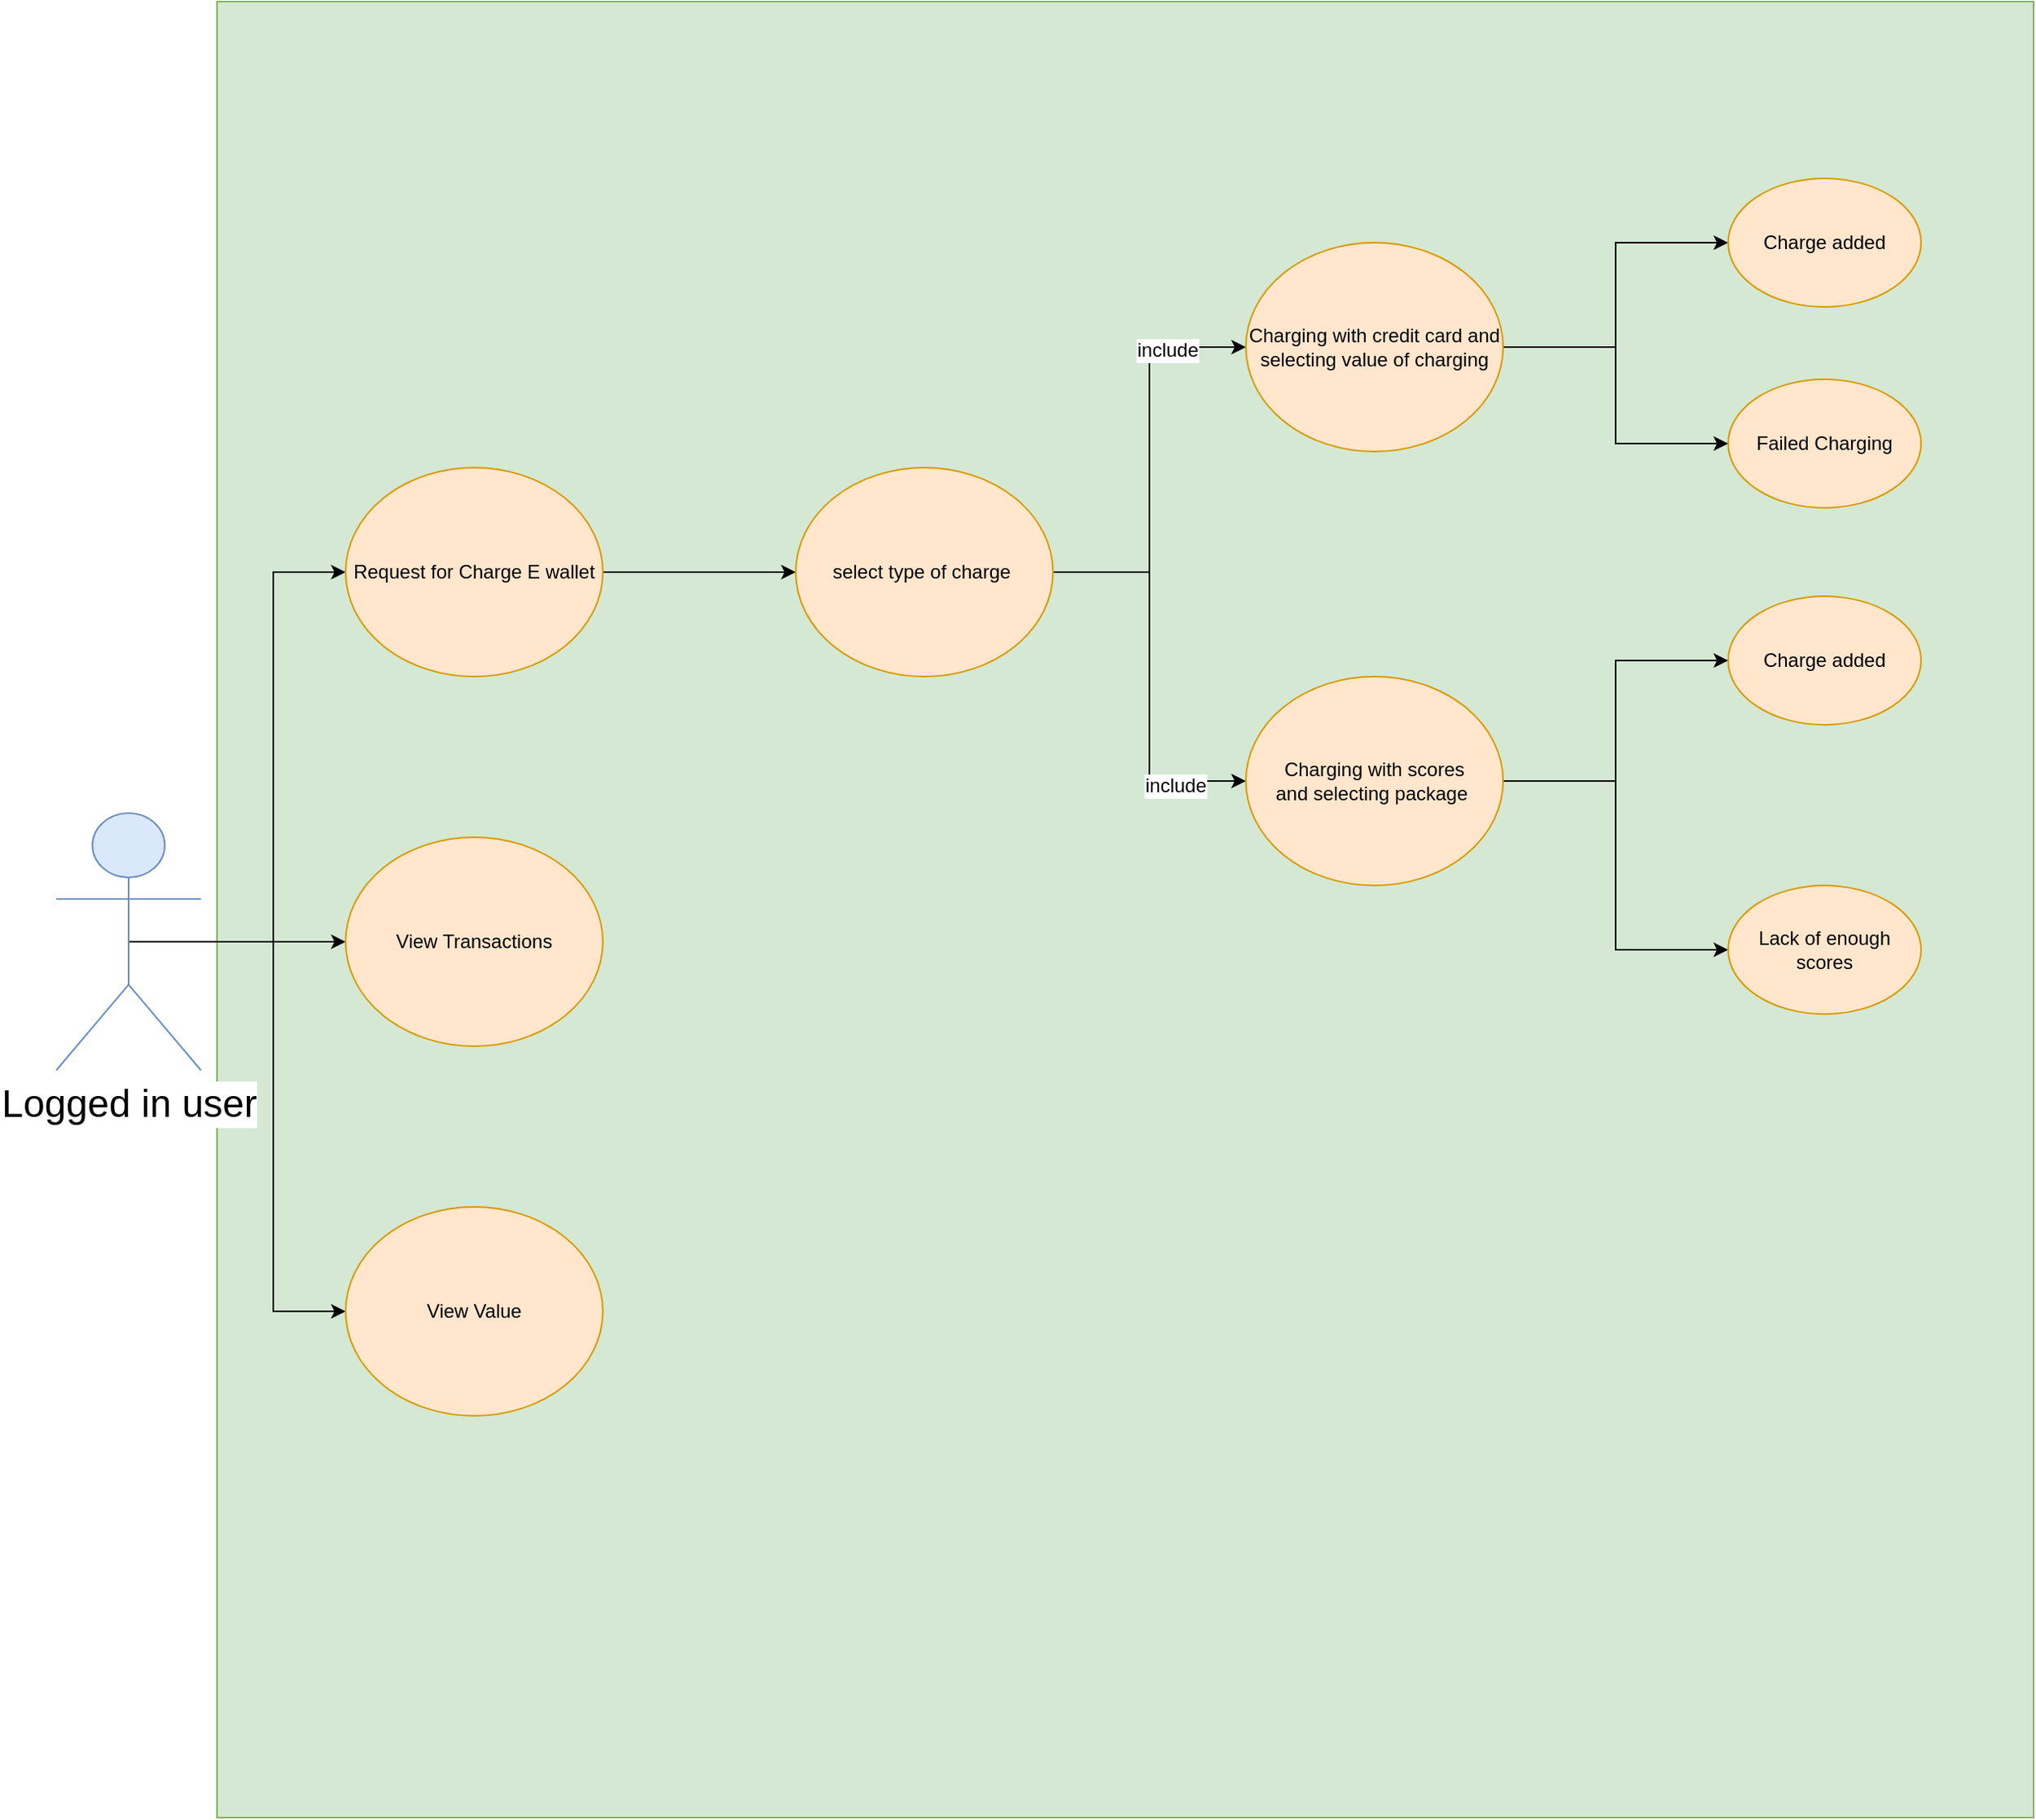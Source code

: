 <mxfile version="10.6.0" type="github"><diagram id="vhDCAPc3sHXY5R7cFsH6" name="Page-1"><mxGraphModel dx="2053" dy="1713" grid="1" gridSize="10" guides="1" tooltips="1" connect="1" arrows="1" fold="1" page="1" pageScale="1" pageWidth="583" pageHeight="413" math="0" shadow="0"><root><mxCell id="0"/><mxCell id="1" parent="0"/><mxCell id="RyZk82U6xCy7uSNnJ_4e-33" value="" style="whiteSpace=wrap;html=1;aspect=fixed;fillColor=#d5e8d4;strokeColor=#82b366;" vertex="1" parent="1"><mxGeometry x="260" y="70" width="1130" height="1130" as="geometry"/></mxCell><mxCell id="RyZk82U6xCy7uSNnJ_4e-34" style="edgeStyle=orthogonalEdgeStyle;rounded=0;orthogonalLoop=1;jettySize=auto;html=1;exitX=0.5;exitY=0.5;exitDx=0;exitDy=0;exitPerimeter=0;entryX=0;entryY=0.5;entryDx=0;entryDy=0;" edge="1" parent="1" source="RyZk82U6xCy7uSNnJ_4e-37" target="RyZk82U6xCy7uSNnJ_4e-39"><mxGeometry relative="1" as="geometry"/></mxCell><mxCell id="RyZk82U6xCy7uSNnJ_4e-35" style="edgeStyle=orthogonalEdgeStyle;rounded=0;orthogonalLoop=1;jettySize=auto;html=1;exitX=0.5;exitY=0.5;exitDx=0;exitDy=0;exitPerimeter=0;entryX=0;entryY=0.5;entryDx=0;entryDy=0;" edge="1" parent="1" source="RyZk82U6xCy7uSNnJ_4e-37" target="RyZk82U6xCy7uSNnJ_4e-51"><mxGeometry relative="1" as="geometry"/></mxCell><mxCell id="RyZk82U6xCy7uSNnJ_4e-36" style="edgeStyle=orthogonalEdgeStyle;rounded=0;orthogonalLoop=1;jettySize=auto;html=1;exitX=0.5;exitY=0.5;exitDx=0;exitDy=0;exitPerimeter=0;entryX=0;entryY=0.5;entryDx=0;entryDy=0;" edge="1" parent="1" source="RyZk82U6xCy7uSNnJ_4e-37" target="RyZk82U6xCy7uSNnJ_4e-56"><mxGeometry relative="1" as="geometry"/></mxCell><mxCell id="RyZk82U6xCy7uSNnJ_4e-37" value="Logged in user&lt;br style=&quot;font-size: 24px&quot;&gt;" style="shape=umlActor;verticalLabelPosition=bottom;labelBackgroundColor=#ffffff;verticalAlign=top;html=1;outlineConnect=0;fontSize=24;fillColor=#dae8fc;strokeColor=#6c8ebf;" vertex="1" parent="1"><mxGeometry x="160" y="575" width="90" height="160" as="geometry"/></mxCell><mxCell id="RyZk82U6xCy7uSNnJ_4e-38" style="edgeStyle=orthogonalEdgeStyle;rounded=0;orthogonalLoop=1;jettySize=auto;html=1;exitX=1;exitY=0.5;exitDx=0;exitDy=0;entryX=0;entryY=0.5;entryDx=0;entryDy=0;" edge="1" parent="1" source="RyZk82U6xCy7uSNnJ_4e-39" target="RyZk82U6xCy7uSNnJ_4e-44"><mxGeometry relative="1" as="geometry"/></mxCell><mxCell id="RyZk82U6xCy7uSNnJ_4e-39" value="Request for Charge E wallet" style="ellipse;whiteSpace=wrap;html=1;fillColor=#ffe6cc;strokeColor=#d79b00;" vertex="1" parent="1"><mxGeometry x="340" y="360" width="160" height="130" as="geometry"/></mxCell><mxCell id="RyZk82U6xCy7uSNnJ_4e-40" style="edgeStyle=orthogonalEdgeStyle;rounded=0;orthogonalLoop=1;jettySize=auto;html=1;exitX=1;exitY=0.5;exitDx=0;exitDy=0;entryX=0;entryY=0.5;entryDx=0;entryDy=0;" edge="1" parent="1" source="RyZk82U6xCy7uSNnJ_4e-44" target="RyZk82U6xCy7uSNnJ_4e-47"><mxGeometry relative="1" as="geometry"/></mxCell><mxCell id="RyZk82U6xCy7uSNnJ_4e-41" value="include" style="text;html=1;resizable=0;points=[];align=center;verticalAlign=middle;labelBackgroundColor=#ffffff;" vertex="1" connectable="0" parent="RyZk82U6xCy7uSNnJ_4e-40"><mxGeometry x="0.619" y="-2" relative="1" as="geometry"><mxPoint as="offset"/></mxGeometry></mxCell><mxCell id="RyZk82U6xCy7uSNnJ_4e-42" style="edgeStyle=orthogonalEdgeStyle;rounded=0;orthogonalLoop=1;jettySize=auto;html=1;exitX=1;exitY=0.5;exitDx=0;exitDy=0;entryX=0;entryY=0.5;entryDx=0;entryDy=0;" edge="1" parent="1" source="RyZk82U6xCy7uSNnJ_4e-44" target="RyZk82U6xCy7uSNnJ_4e-50"><mxGeometry relative="1" as="geometry"/></mxCell><mxCell id="RyZk82U6xCy7uSNnJ_4e-43" value="include" style="text;html=1;resizable=0;points=[];align=center;verticalAlign=middle;labelBackgroundColor=#ffffff;" vertex="1" connectable="0" parent="RyZk82U6xCy7uSNnJ_4e-42"><mxGeometry x="0.649" y="-3" relative="1" as="geometry"><mxPoint as="offset"/></mxGeometry></mxCell><mxCell id="RyZk82U6xCy7uSNnJ_4e-44" value="select type of charge&amp;nbsp;" style="ellipse;whiteSpace=wrap;html=1;fillColor=#ffe6cc;strokeColor=#d79b00;" vertex="1" parent="1"><mxGeometry x="620" y="360" width="160" height="130" as="geometry"/></mxCell><mxCell id="RyZk82U6xCy7uSNnJ_4e-45" style="edgeStyle=orthogonalEdgeStyle;rounded=0;orthogonalLoop=1;jettySize=auto;html=1;exitX=1;exitY=0.5;exitDx=0;exitDy=0;entryX=0;entryY=0.5;entryDx=0;entryDy=0;" edge="1" parent="1" source="RyZk82U6xCy7uSNnJ_4e-47" target="RyZk82U6xCy7uSNnJ_4e-53"><mxGeometry relative="1" as="geometry"/></mxCell><mxCell id="RyZk82U6xCy7uSNnJ_4e-46" style="edgeStyle=orthogonalEdgeStyle;rounded=0;orthogonalLoop=1;jettySize=auto;html=1;exitX=1;exitY=0.5;exitDx=0;exitDy=0;entryX=0;entryY=0.5;entryDx=0;entryDy=0;" edge="1" parent="1" source="RyZk82U6xCy7uSNnJ_4e-47" target="RyZk82U6xCy7uSNnJ_4e-55"><mxGeometry relative="1" as="geometry"/></mxCell><mxCell id="RyZk82U6xCy7uSNnJ_4e-47" value="Charging with credit card and selecting value of charging" style="ellipse;whiteSpace=wrap;html=1;fillColor=#ffe6cc;strokeColor=#d79b00;" vertex="1" parent="1"><mxGeometry x="900" y="220" width="160" height="130" as="geometry"/></mxCell><mxCell id="RyZk82U6xCy7uSNnJ_4e-48" style="edgeStyle=orthogonalEdgeStyle;rounded=0;orthogonalLoop=1;jettySize=auto;html=1;exitX=1;exitY=0.5;exitDx=0;exitDy=0;entryX=0;entryY=0.5;entryDx=0;entryDy=0;" edge="1" parent="1" source="RyZk82U6xCy7uSNnJ_4e-50" target="RyZk82U6xCy7uSNnJ_4e-54"><mxGeometry relative="1" as="geometry"/></mxCell><mxCell id="RyZk82U6xCy7uSNnJ_4e-49" style="edgeStyle=orthogonalEdgeStyle;rounded=0;orthogonalLoop=1;jettySize=auto;html=1;exitX=1;exitY=0.5;exitDx=0;exitDy=0;entryX=0;entryY=0.5;entryDx=0;entryDy=0;" edge="1" parent="1" source="RyZk82U6xCy7uSNnJ_4e-50" target="RyZk82U6xCy7uSNnJ_4e-52"><mxGeometry relative="1" as="geometry"/></mxCell><mxCell id="RyZk82U6xCy7uSNnJ_4e-50" value="Charging with scores&lt;br&gt;and selecting package&amp;nbsp;" style="ellipse;whiteSpace=wrap;html=1;fillColor=#ffe6cc;strokeColor=#d79b00;" vertex="1" parent="1"><mxGeometry x="900" y="490" width="160" height="130" as="geometry"/></mxCell><mxCell id="RyZk82U6xCy7uSNnJ_4e-51" value="View Transactions" style="ellipse;whiteSpace=wrap;html=1;fillColor=#ffe6cc;strokeColor=#d79b00;" vertex="1" parent="1"><mxGeometry x="340" y="590" width="160" height="130" as="geometry"/></mxCell><mxCell id="RyZk82U6xCy7uSNnJ_4e-52" value="&lt;div&gt;Lack of enough scores&lt;/div&gt;" style="ellipse;whiteSpace=wrap;html=1;fillColor=#ffe6cc;strokeColor=#d79b00;" vertex="1" parent="1"><mxGeometry x="1200" y="620" width="120" height="80" as="geometry"/></mxCell><mxCell id="RyZk82U6xCy7uSNnJ_4e-53" value="Charge added" style="ellipse;whiteSpace=wrap;html=1;fillColor=#ffe6cc;strokeColor=#d79b00;" vertex="1" parent="1"><mxGeometry x="1200" y="180" width="120" height="80" as="geometry"/></mxCell><mxCell id="RyZk82U6xCy7uSNnJ_4e-54" value="Charge added" style="ellipse;whiteSpace=wrap;html=1;fillColor=#ffe6cc;strokeColor=#d79b00;" vertex="1" parent="1"><mxGeometry x="1200" y="440" width="120" height="80" as="geometry"/></mxCell><mxCell id="RyZk82U6xCy7uSNnJ_4e-55" value="Failed Charging" style="ellipse;whiteSpace=wrap;html=1;fillColor=#ffe6cc;strokeColor=#d79b00;" vertex="1" parent="1"><mxGeometry x="1200" y="305" width="120" height="80" as="geometry"/></mxCell><mxCell id="RyZk82U6xCy7uSNnJ_4e-56" value="View Value" style="ellipse;whiteSpace=wrap;html=1;fillColor=#ffe6cc;strokeColor=#d79b00;" vertex="1" parent="1"><mxGeometry x="340" y="820" width="160" height="130" as="geometry"/></mxCell></root></mxGraphModel></diagram></mxfile>